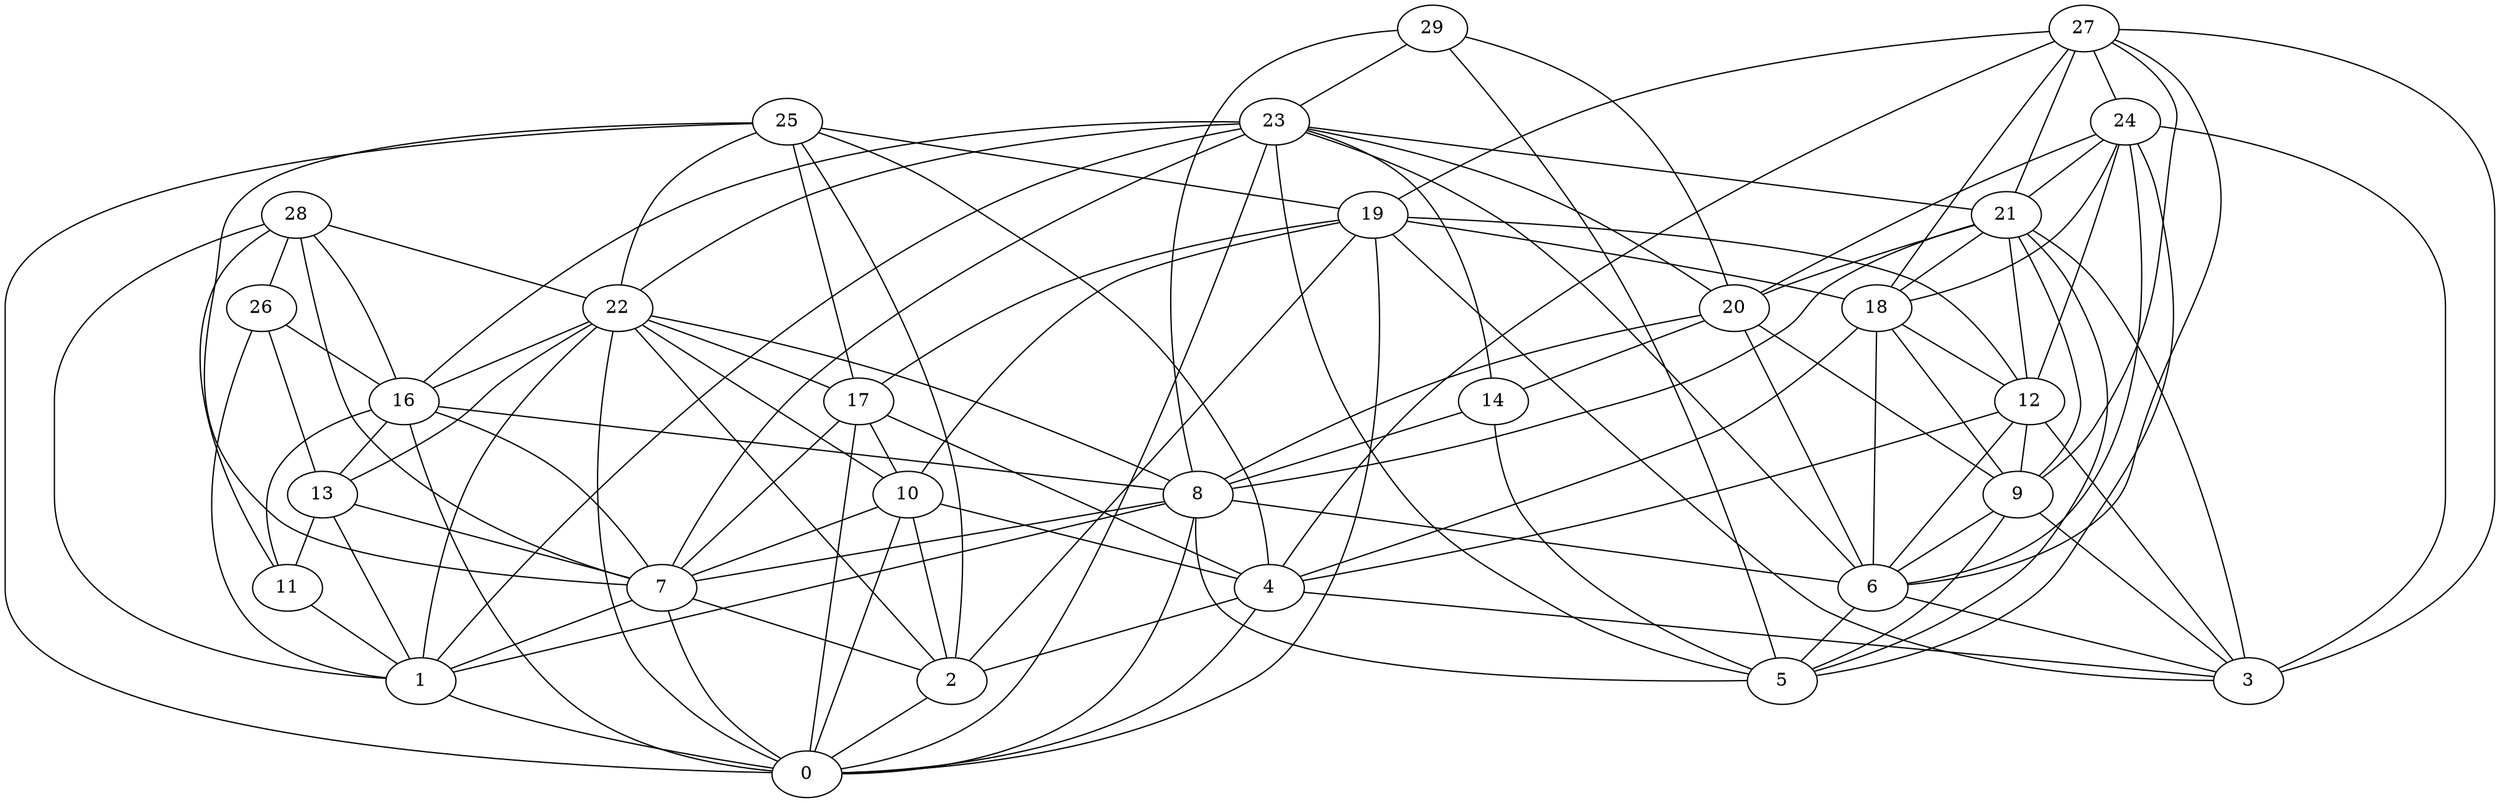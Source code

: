 digraph "sensornet-topology" {
label = "";
rankdir="BT";"0"->"1" [arrowhead = "both"] 
"0"->"2" [arrowhead = "both"] 
"0"->"4" [arrowhead = "both"] 
"0"->"7" [arrowhead = "both"] 
"0"->"8" [arrowhead = "both"] 
"0"->"10" [arrowhead = "both"] 
"0"->"16" [arrowhead = "both"] 
"0"->"17" [arrowhead = "both"] 
"0"->"19" [arrowhead = "both"] 
"0"->"22" [arrowhead = "both"] 
"0"->"23" [arrowhead = "both"] 
"0"->"25" [arrowhead = "both"] 
"1"->"7" [arrowhead = "both"] 
"1"->"8" [arrowhead = "both"] 
"1"->"11" [arrowhead = "both"] 
"1"->"13" [arrowhead = "both"] 
"1"->"22" [arrowhead = "both"] 
"1"->"23" [arrowhead = "both"] 
"1"->"26" [arrowhead = "both"] 
"1"->"28" [arrowhead = "both"] 
"2"->"4" [arrowhead = "both"] 
"2"->"7" [arrowhead = "both"] 
"2"->"10" [arrowhead = "both"] 
"2"->"19" [arrowhead = "both"] 
"2"->"22" [arrowhead = "both"] 
"2"->"25" [arrowhead = "both"] 
"3"->"4" [arrowhead = "both"] 
"3"->"6" [arrowhead = "both"] 
"3"->"9" [arrowhead = "both"] 
"3"->"12" [arrowhead = "both"] 
"3"->"19" [arrowhead = "both"] 
"3"->"21" [arrowhead = "both"] 
"3"->"24" [arrowhead = "both"] 
"3"->"27" [arrowhead = "both"] 
"4"->"10" [arrowhead = "both"] 
"4"->"12" [arrowhead = "both"] 
"4"->"17" [arrowhead = "both"] 
"4"->"18" [arrowhead = "both"] 
"4"->"25" [arrowhead = "both"] 
"4"->"27" [arrowhead = "both"] 
"5"->"6" [arrowhead = "both"] 
"5"->"8" [arrowhead = "both"] 
"5"->"9" [arrowhead = "both"] 
"5"->"14" [arrowhead = "both"] 
"5"->"21" [arrowhead = "both"] 
"5"->"23" [arrowhead = "both"] 
"5"->"24" [arrowhead = "both"] 
"5"->"29" [arrowhead = "both"] 
"6"->"8" [arrowhead = "both"] 
"6"->"9" [arrowhead = "both"] 
"6"->"12" [arrowhead = "both"] 
"6"->"18" [arrowhead = "both"] 
"6"->"20" [arrowhead = "both"] 
"6"->"23" [arrowhead = "both"] 
"6"->"24" [arrowhead = "both"] 
"6"->"27" [arrowhead = "both"] 
"7"->"8" [arrowhead = "both"] 
"7"->"10" [arrowhead = "both"] 
"7"->"13" [arrowhead = "both"] 
"7"->"16" [arrowhead = "both"] 
"7"->"17" [arrowhead = "both"] 
"7"->"23" [arrowhead = "both"] 
"7"->"25" [arrowhead = "both"] 
"7"->"28" [arrowhead = "both"] 
"8"->"14" [arrowhead = "both"] 
"8"->"16" [arrowhead = "both"] 
"8"->"20" [arrowhead = "both"] 
"8"->"21" [arrowhead = "both"] 
"8"->"22" [arrowhead = "both"] 
"8"->"29" [arrowhead = "both"] 
"9"->"12" [arrowhead = "both"] 
"9"->"18" [arrowhead = "both"] 
"9"->"20" [arrowhead = "both"] 
"9"->"21" [arrowhead = "both"] 
"9"->"27" [arrowhead = "both"] 
"10"->"17" [arrowhead = "both"] 
"10"->"19" [arrowhead = "both"] 
"10"->"22" [arrowhead = "both"] 
"11"->"13" [arrowhead = "both"] 
"11"->"16" [arrowhead = "both"] 
"11"->"28" [arrowhead = "both"] 
"12"->"18" [arrowhead = "both"] 
"12"->"19" [arrowhead = "both"] 
"12"->"21" [arrowhead = "both"] 
"12"->"24" [arrowhead = "both"] 
"13"->"16" [arrowhead = "both"] 
"13"->"22" [arrowhead = "both"] 
"13"->"26" [arrowhead = "both"] 
"14"->"20" [arrowhead = "both"] 
"14"->"23" [arrowhead = "both"] 
"16"->"22" [arrowhead = "both"] 
"16"->"23" [arrowhead = "both"] 
"16"->"26" [arrowhead = "both"] 
"16"->"28" [arrowhead = "both"] 
"17"->"19" [arrowhead = "both"] 
"17"->"22" [arrowhead = "both"] 
"17"->"25" [arrowhead = "both"] 
"18"->"19" [arrowhead = "both"] 
"18"->"21" [arrowhead = "both"] 
"18"->"24" [arrowhead = "both"] 
"18"->"27" [arrowhead = "both"] 
"19"->"25" [arrowhead = "both"] 
"19"->"27" [arrowhead = "both"] 
"20"->"21" [arrowhead = "both"] 
"20"->"23" [arrowhead = "both"] 
"20"->"24" [arrowhead = "both"] 
"20"->"29" [arrowhead = "both"] 
"21"->"23" [arrowhead = "both"] 
"21"->"24" [arrowhead = "both"] 
"21"->"27" [arrowhead = "both"] 
"22"->"23" [arrowhead = "both"] 
"22"->"25" [arrowhead = "both"] 
"22"->"28" [arrowhead = "both"] 
"23"->"29" [arrowhead = "both"] 
"24"->"27" [arrowhead = "both"] 
"26"->"28" [arrowhead = "both"] 
}